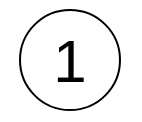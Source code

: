 <mxfile version="16.4.6" type="github"><diagram id="dGOkoFQOVFcLRoJxZt18" name="Page-1"><mxGraphModel dx="1038" dy="571" grid="1" gridSize="10" guides="1" tooltips="1" connect="1" arrows="1" fold="1" page="1" pageScale="1" pageWidth="827" pageHeight="1169" math="0" shadow="0"><root><mxCell id="0"/><mxCell id="1" parent="0"/><mxCell id="kXwHPBC7qgoHzaT3PSNo-1" value="" style="ellipse;whiteSpace=wrap;html=1;" vertex="1" parent="1"><mxGeometry x="350" y="210" width="50" height="50" as="geometry"/></mxCell><mxCell id="kXwHPBC7qgoHzaT3PSNo-2" value="1" style="text;html=1;strokeColor=none;fillColor=none;align=center;verticalAlign=middle;whiteSpace=wrap;rounded=0;strokeWidth=8;fontSize=30;" vertex="1" parent="1"><mxGeometry x="340" y="205" width="70" height="60" as="geometry"/></mxCell></root></mxGraphModel></diagram></mxfile>